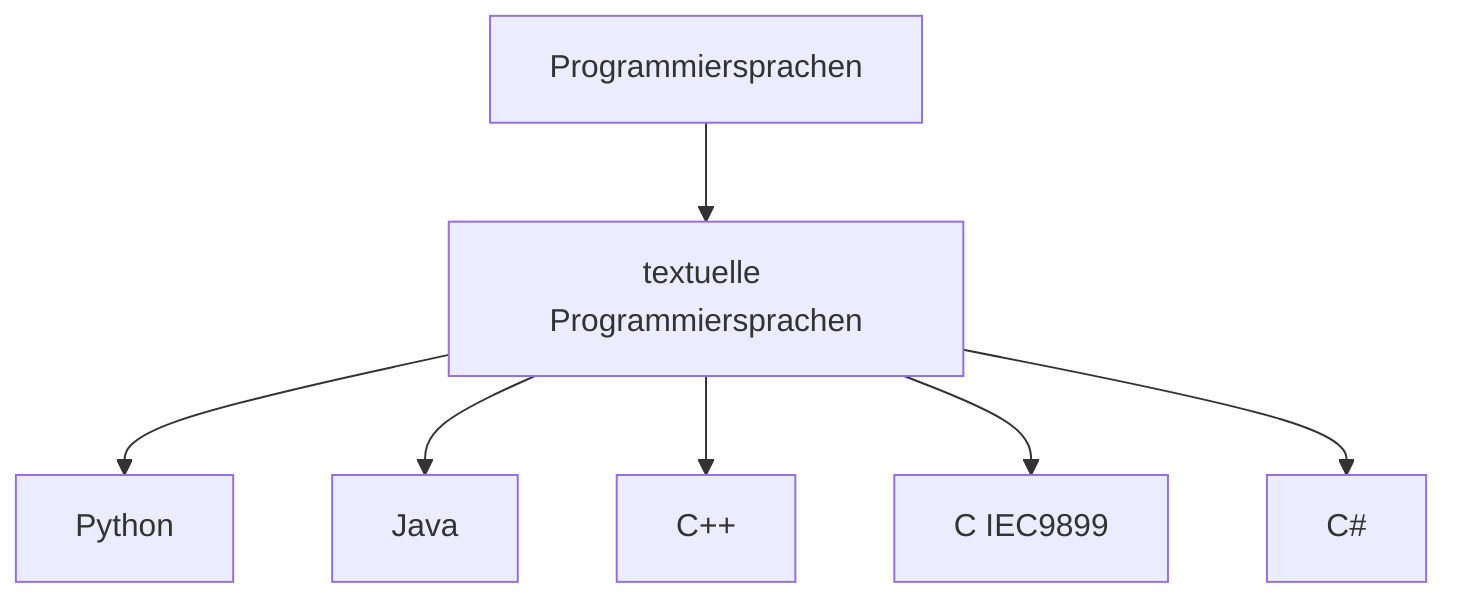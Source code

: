 flowchart TB
A["Programmiersprachen"] --> B["textuelle Programmiersprachen"]
B --> Python
B --> Java
B --> C++
B --> X["C IEC9899"]
B --> C#